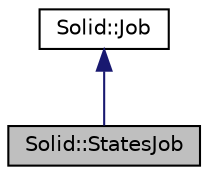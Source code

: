 digraph "Solid::StatesJob"
{
  edge [fontname="Helvetica",fontsize="10",labelfontname="Helvetica",labelfontsize="10"];
  node [fontname="Helvetica",fontsize="10",shape=record];
  Node0 [label="Solid::StatesJob",height=0.2,width=0.4,color="black", fillcolor="grey75", style="filled", fontcolor="black"];
  Node1 -> Node0 [dir="back",color="midnightblue",fontsize="10",style="solid",fontname="Helvetica"];
  Node1 [label="Solid::Job",height=0.2,width=0.4,color="black", fillcolor="white", style="filled",URL="$classSolid_1_1Job.html",tooltip="This class represents an asynchronous job performed by Solid, it is usually not used directly but ins..."];
}
